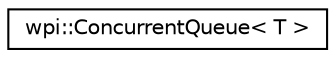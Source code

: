 digraph "Graphical Class Hierarchy"
{
  edge [fontname="Helvetica",fontsize="10",labelfontname="Helvetica",labelfontsize="10"];
  node [fontname="Helvetica",fontsize="10",shape=record];
  rankdir="LR";
  Node1 [label="wpi::ConcurrentQueue\< T \>",height=0.2,width=0.4,color="black", fillcolor="white", style="filled",URL="$classwpi_1_1ConcurrentQueue.html"];
}
